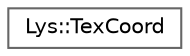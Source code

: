 digraph "Graphical Class Hierarchy"
{
 // LATEX_PDF_SIZE
  bgcolor="transparent";
  edge [fontname=Helvetica,fontsize=10,labelfontname=Helvetica,labelfontsize=10];
  node [fontname=Helvetica,fontsize=10,shape=box,height=0.2,width=0.4];
  rankdir="LR";
  Node0 [id="Node000000",label="Lys::TexCoord",height=0.2,width=0.4,color="grey40", fillcolor="white", style="filled",URL="$structLys_1_1TexCoord.html",tooltip=" "];
}
